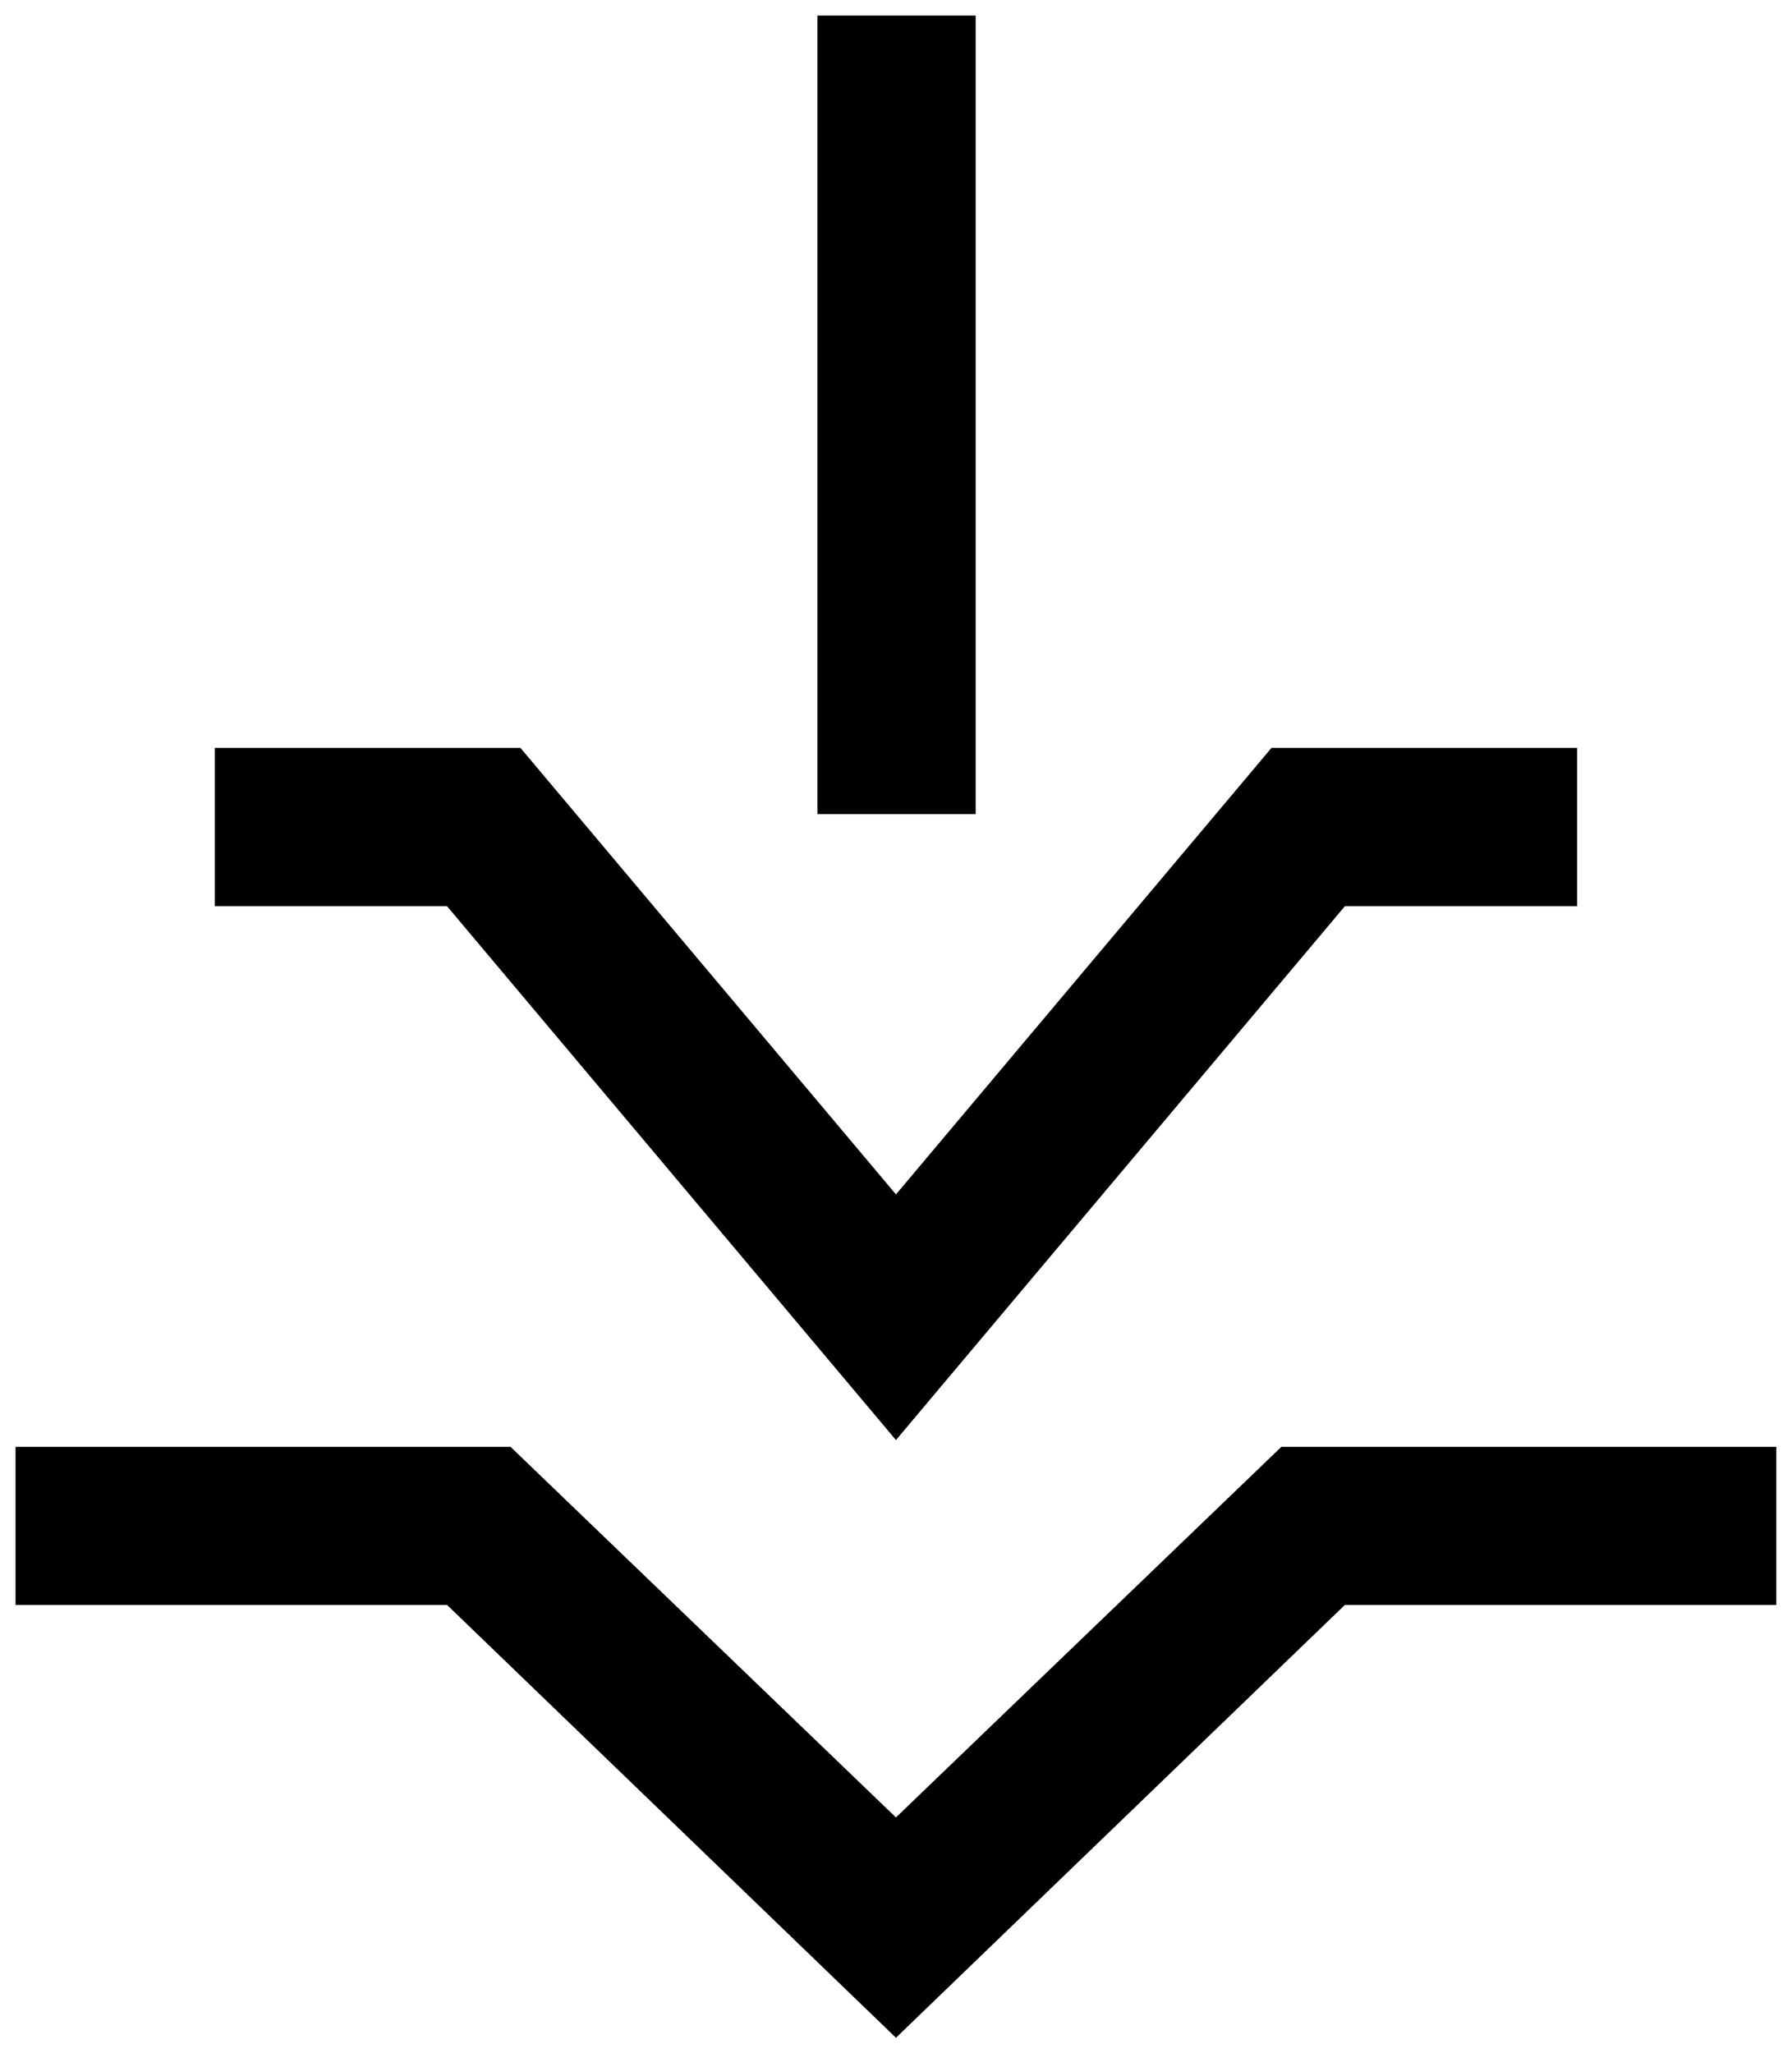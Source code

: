 


\begin{tikzpicture}[y=0.80pt, x=0.80pt, yscale=-1.0, xscale=1.0, inner sep=0pt, outer sep=0pt]
\begin{scope}[shift={(100.0,1587.0)},nonzero rule]
  \path[draw=.,fill=.,line width=1.600pt] (859.0,-635.0) --
    (734.0,-635.0) -- (734.0,-1274.0) -- (859.0,-1274.0) --
    (859.0,-635.0) -- cycle(1342.0,-561.0) -- (1156.0,-561.0) --
    (796.0,-133.0) -- (436.0,-561.0) -- (250.0,-561.0) --
    (250.0,-686.0) -- (494.0,-686.0) -- (796.0,-327.0) --
    (1098.0,-686.0) -- (1342.0,-686.0) -- (1342.0,-561.0) --
    cycle(1502.0,0.0) -- (1156.0,0.0) -- (796.0,347.0) --
    (436.0,0.0) -- (90.0,0.0) -- (90.0,-125.0) --
    (486.0,-125.0) -- (796.0,173.0) -- (1106.0,-125.0) --
    (1502.0,-125.0) -- (1502.0,0.0) -- cycle;
\end{scope}

\end{tikzpicture}

